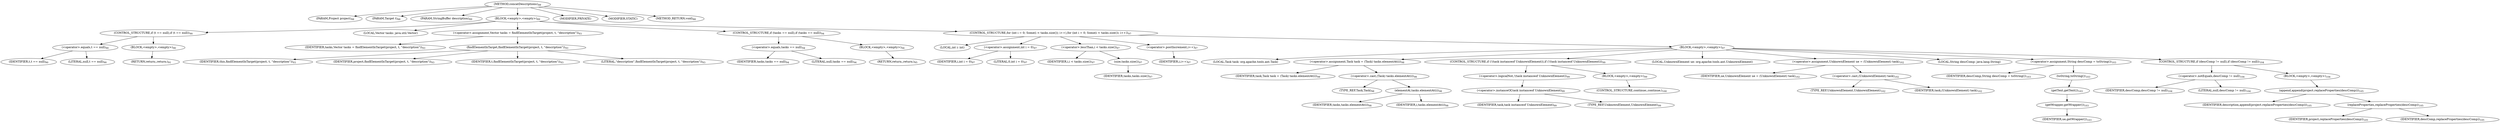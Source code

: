 digraph "concatDescriptions" {  
"106" [label = <(METHOD,concatDescriptions)<SUB>88</SUB>> ]
"107" [label = <(PARAM,Project project)<SUB>88</SUB>> ]
"108" [label = <(PARAM,Target t)<SUB>88</SUB>> ]
"109" [label = <(PARAM,StringBuffer description)<SUB>89</SUB>> ]
"110" [label = <(BLOCK,&lt;empty&gt;,&lt;empty&gt;)<SUB>89</SUB>> ]
"111" [label = <(CONTROL_STRUCTURE,if (t == null),if (t == null))<SUB>90</SUB>> ]
"112" [label = <(&lt;operator&gt;.equals,t == null)<SUB>90</SUB>> ]
"113" [label = <(IDENTIFIER,t,t == null)<SUB>90</SUB>> ]
"114" [label = <(LITERAL,null,t == null)<SUB>90</SUB>> ]
"115" [label = <(BLOCK,&lt;empty&gt;,&lt;empty&gt;)<SUB>90</SUB>> ]
"116" [label = <(RETURN,return;,return;)<SUB>91</SUB>> ]
"117" [label = <(LOCAL,Vector tasks: java.util.Vector)> ]
"118" [label = <(&lt;operator&gt;.assignment,Vector tasks = findElementInTarget(project, t, &quot;description&quot;))<SUB>93</SUB>> ]
"119" [label = <(IDENTIFIER,tasks,Vector tasks = findElementInTarget(project, t, &quot;description&quot;))<SUB>93</SUB>> ]
"120" [label = <(findElementInTarget,findElementInTarget(project, t, &quot;description&quot;))<SUB>93</SUB>> ]
"121" [label = <(IDENTIFIER,this,findElementInTarget(project, t, &quot;description&quot;))<SUB>93</SUB>> ]
"122" [label = <(IDENTIFIER,project,findElementInTarget(project, t, &quot;description&quot;))<SUB>93</SUB>> ]
"123" [label = <(IDENTIFIER,t,findElementInTarget(project, t, &quot;description&quot;))<SUB>93</SUB>> ]
"124" [label = <(LITERAL,&quot;description&quot;,findElementInTarget(project, t, &quot;description&quot;))<SUB>93</SUB>> ]
"125" [label = <(CONTROL_STRUCTURE,if (tasks == null),if (tasks == null))<SUB>94</SUB>> ]
"126" [label = <(&lt;operator&gt;.equals,tasks == null)<SUB>94</SUB>> ]
"127" [label = <(IDENTIFIER,tasks,tasks == null)<SUB>94</SUB>> ]
"128" [label = <(LITERAL,null,tasks == null)<SUB>94</SUB>> ]
"129" [label = <(BLOCK,&lt;empty&gt;,&lt;empty&gt;)<SUB>94</SUB>> ]
"130" [label = <(RETURN,return;,return;)<SUB>95</SUB>> ]
"131" [label = <(CONTROL_STRUCTURE,for (int i = 0; Some(i &lt; tasks.size()); i++),for (int i = 0; Some(i &lt; tasks.size()); i++))<SUB>97</SUB>> ]
"132" [label = <(LOCAL,int i: int)> ]
"133" [label = <(&lt;operator&gt;.assignment,int i = 0)<SUB>97</SUB>> ]
"134" [label = <(IDENTIFIER,i,int i = 0)<SUB>97</SUB>> ]
"135" [label = <(LITERAL,0,int i = 0)<SUB>97</SUB>> ]
"136" [label = <(&lt;operator&gt;.lessThan,i &lt; tasks.size())<SUB>97</SUB>> ]
"137" [label = <(IDENTIFIER,i,i &lt; tasks.size())<SUB>97</SUB>> ]
"138" [label = <(size,tasks.size())<SUB>97</SUB>> ]
"139" [label = <(IDENTIFIER,tasks,tasks.size())<SUB>97</SUB>> ]
"140" [label = <(&lt;operator&gt;.postIncrement,i++)<SUB>97</SUB>> ]
"141" [label = <(IDENTIFIER,i,i++)<SUB>97</SUB>> ]
"142" [label = <(BLOCK,&lt;empty&gt;,&lt;empty&gt;)<SUB>97</SUB>> ]
"143" [label = <(LOCAL,Task task: org.apache.tools.ant.Task)> ]
"144" [label = <(&lt;operator&gt;.assignment,Task task = (Task) tasks.elementAt(i))<SUB>98</SUB>> ]
"145" [label = <(IDENTIFIER,task,Task task = (Task) tasks.elementAt(i))<SUB>98</SUB>> ]
"146" [label = <(&lt;operator&gt;.cast,(Task) tasks.elementAt(i))<SUB>98</SUB>> ]
"147" [label = <(TYPE_REF,Task,Task)<SUB>98</SUB>> ]
"148" [label = <(elementAt,tasks.elementAt(i))<SUB>98</SUB>> ]
"149" [label = <(IDENTIFIER,tasks,tasks.elementAt(i))<SUB>98</SUB>> ]
"150" [label = <(IDENTIFIER,i,tasks.elementAt(i))<SUB>98</SUB>> ]
"151" [label = <(CONTROL_STRUCTURE,if (!(task instanceof UnknownElement)),if (!(task instanceof UnknownElement)))<SUB>99</SUB>> ]
"152" [label = <(&lt;operator&gt;.logicalNot,!(task instanceof UnknownElement))<SUB>99</SUB>> ]
"153" [label = <(&lt;operator&gt;.instanceOf,task instanceof UnknownElement)<SUB>99</SUB>> ]
"154" [label = <(IDENTIFIER,task,task instanceof UnknownElement)<SUB>99</SUB>> ]
"155" [label = <(TYPE_REF,UnknownElement,UnknownElement)<SUB>99</SUB>> ]
"156" [label = <(BLOCK,&lt;empty&gt;,&lt;empty&gt;)<SUB>99</SUB>> ]
"157" [label = <(CONTROL_STRUCTURE,continue;,continue;)<SUB>100</SUB>> ]
"158" [label = <(LOCAL,UnknownElement ue: org.apache.tools.ant.UnknownElement)> ]
"159" [label = <(&lt;operator&gt;.assignment,UnknownElement ue = (UnknownElement) task)<SUB>102</SUB>> ]
"160" [label = <(IDENTIFIER,ue,UnknownElement ue = (UnknownElement) task)<SUB>102</SUB>> ]
"161" [label = <(&lt;operator&gt;.cast,(UnknownElement) task)<SUB>102</SUB>> ]
"162" [label = <(TYPE_REF,UnknownElement,UnknownElement)<SUB>102</SUB>> ]
"163" [label = <(IDENTIFIER,task,(UnknownElement) task)<SUB>102</SUB>> ]
"164" [label = <(LOCAL,String descComp: java.lang.String)> ]
"165" [label = <(&lt;operator&gt;.assignment,String descComp = toString())<SUB>103</SUB>> ]
"166" [label = <(IDENTIFIER,descComp,String descComp = toString())<SUB>103</SUB>> ]
"167" [label = <(toString,toString())<SUB>103</SUB>> ]
"168" [label = <(getText,getText())<SUB>103</SUB>> ]
"169" [label = <(getWrapper,getWrapper())<SUB>103</SUB>> ]
"170" [label = <(IDENTIFIER,ue,getWrapper())<SUB>103</SUB>> ]
"171" [label = <(CONTROL_STRUCTURE,if (descComp != null),if (descComp != null))<SUB>104</SUB>> ]
"172" [label = <(&lt;operator&gt;.notEquals,descComp != null)<SUB>104</SUB>> ]
"173" [label = <(IDENTIFIER,descComp,descComp != null)<SUB>104</SUB>> ]
"174" [label = <(LITERAL,null,descComp != null)<SUB>104</SUB>> ]
"175" [label = <(BLOCK,&lt;empty&gt;,&lt;empty&gt;)<SUB>104</SUB>> ]
"176" [label = <(append,append(project.replaceProperties(descComp)))<SUB>105</SUB>> ]
"177" [label = <(IDENTIFIER,description,append(project.replaceProperties(descComp)))<SUB>105</SUB>> ]
"178" [label = <(replaceProperties,replaceProperties(descComp))<SUB>105</SUB>> ]
"179" [label = <(IDENTIFIER,project,replaceProperties(descComp))<SUB>105</SUB>> ]
"180" [label = <(IDENTIFIER,descComp,replaceProperties(descComp))<SUB>105</SUB>> ]
"181" [label = <(MODIFIER,PRIVATE)> ]
"182" [label = <(MODIFIER,STATIC)> ]
"183" [label = <(METHOD_RETURN,void)<SUB>88</SUB>> ]
  "106" -> "107" 
  "106" -> "108" 
  "106" -> "109" 
  "106" -> "110" 
  "106" -> "181" 
  "106" -> "182" 
  "106" -> "183" 
  "110" -> "111" 
  "110" -> "117" 
  "110" -> "118" 
  "110" -> "125" 
  "110" -> "131" 
  "111" -> "112" 
  "111" -> "115" 
  "112" -> "113" 
  "112" -> "114" 
  "115" -> "116" 
  "118" -> "119" 
  "118" -> "120" 
  "120" -> "121" 
  "120" -> "122" 
  "120" -> "123" 
  "120" -> "124" 
  "125" -> "126" 
  "125" -> "129" 
  "126" -> "127" 
  "126" -> "128" 
  "129" -> "130" 
  "131" -> "132" 
  "131" -> "133" 
  "131" -> "136" 
  "131" -> "140" 
  "131" -> "142" 
  "133" -> "134" 
  "133" -> "135" 
  "136" -> "137" 
  "136" -> "138" 
  "138" -> "139" 
  "140" -> "141" 
  "142" -> "143" 
  "142" -> "144" 
  "142" -> "151" 
  "142" -> "158" 
  "142" -> "159" 
  "142" -> "164" 
  "142" -> "165" 
  "142" -> "171" 
  "144" -> "145" 
  "144" -> "146" 
  "146" -> "147" 
  "146" -> "148" 
  "148" -> "149" 
  "148" -> "150" 
  "151" -> "152" 
  "151" -> "156" 
  "152" -> "153" 
  "153" -> "154" 
  "153" -> "155" 
  "156" -> "157" 
  "159" -> "160" 
  "159" -> "161" 
  "161" -> "162" 
  "161" -> "163" 
  "165" -> "166" 
  "165" -> "167" 
  "167" -> "168" 
  "168" -> "169" 
  "169" -> "170" 
  "171" -> "172" 
  "171" -> "175" 
  "172" -> "173" 
  "172" -> "174" 
  "175" -> "176" 
  "176" -> "177" 
  "176" -> "178" 
  "178" -> "179" 
  "178" -> "180" 
}
